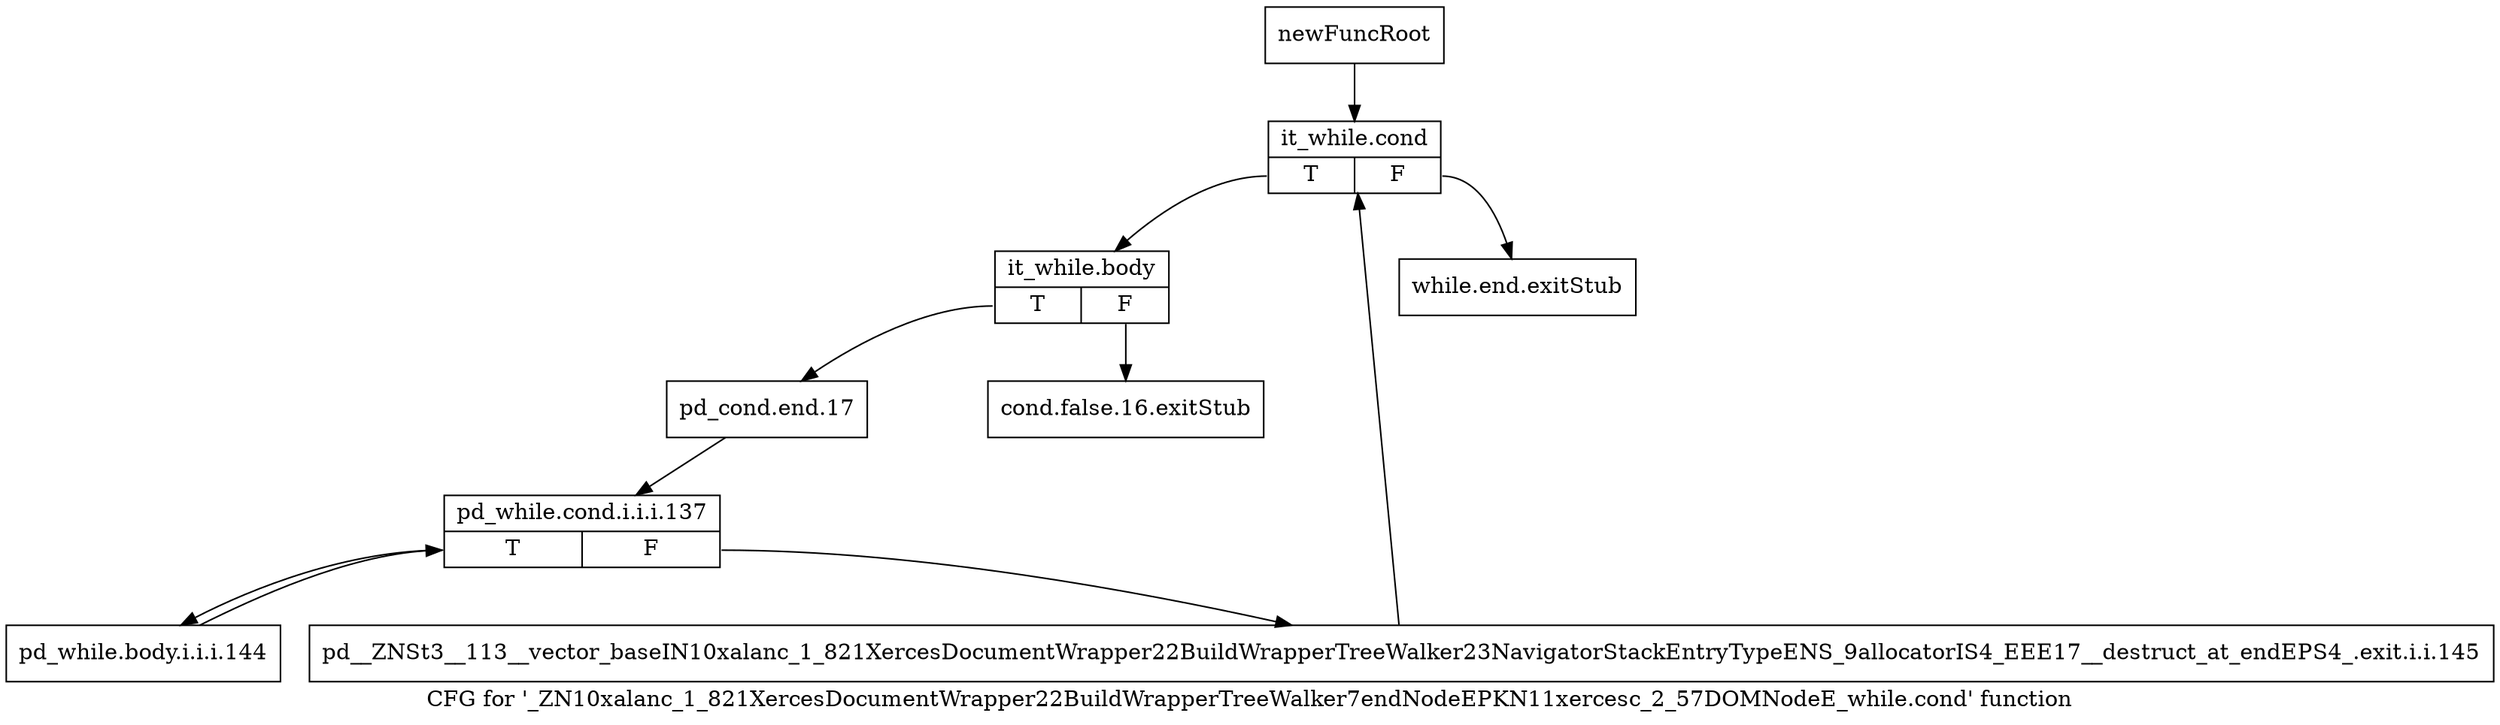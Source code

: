 digraph "CFG for '_ZN10xalanc_1_821XercesDocumentWrapper22BuildWrapperTreeWalker7endNodeEPKN11xercesc_2_57DOMNodeE_while.cond' function" {
	label="CFG for '_ZN10xalanc_1_821XercesDocumentWrapper22BuildWrapperTreeWalker7endNodeEPKN11xercesc_2_57DOMNodeE_while.cond' function";

	Node0x84c3980 [shape=record,label="{newFuncRoot}"];
	Node0x84c3980 -> Node0x84c3a70;
	Node0x84c39d0 [shape=record,label="{while.end.exitStub}"];
	Node0x84c3a20 [shape=record,label="{cond.false.16.exitStub}"];
	Node0x84c3a70 [shape=record,label="{it_while.cond|{<s0>T|<s1>F}}"];
	Node0x84c3a70:s0 -> Node0x84c3ac0;
	Node0x84c3a70:s1 -> Node0x84c39d0;
	Node0x84c3ac0 [shape=record,label="{it_while.body|{<s0>T|<s1>F}}"];
	Node0x84c3ac0:s0 -> Node0x84c3b10;
	Node0x84c3ac0:s1 -> Node0x84c3a20;
	Node0x84c3b10 [shape=record,label="{pd_cond.end.17}"];
	Node0x84c3b10 -> Node0x84c3b60;
	Node0x84c3b60 [shape=record,label="{pd_while.cond.i.i.i.137|{<s0>T|<s1>F}}"];
	Node0x84c3b60:s0 -> Node0x84c3c00;
	Node0x84c3b60:s1 -> Node0x84c3bb0;
	Node0x84c3bb0 [shape=record,label="{pd__ZNSt3__113__vector_baseIN10xalanc_1_821XercesDocumentWrapper22BuildWrapperTreeWalker23NavigatorStackEntryTypeENS_9allocatorIS4_EEE17__destruct_at_endEPS4_.exit.i.i.145}"];
	Node0x84c3bb0 -> Node0x84c3a70;
	Node0x84c3c00 [shape=record,label="{pd_while.body.i.i.i.144}"];
	Node0x84c3c00 -> Node0x84c3b60;
}
